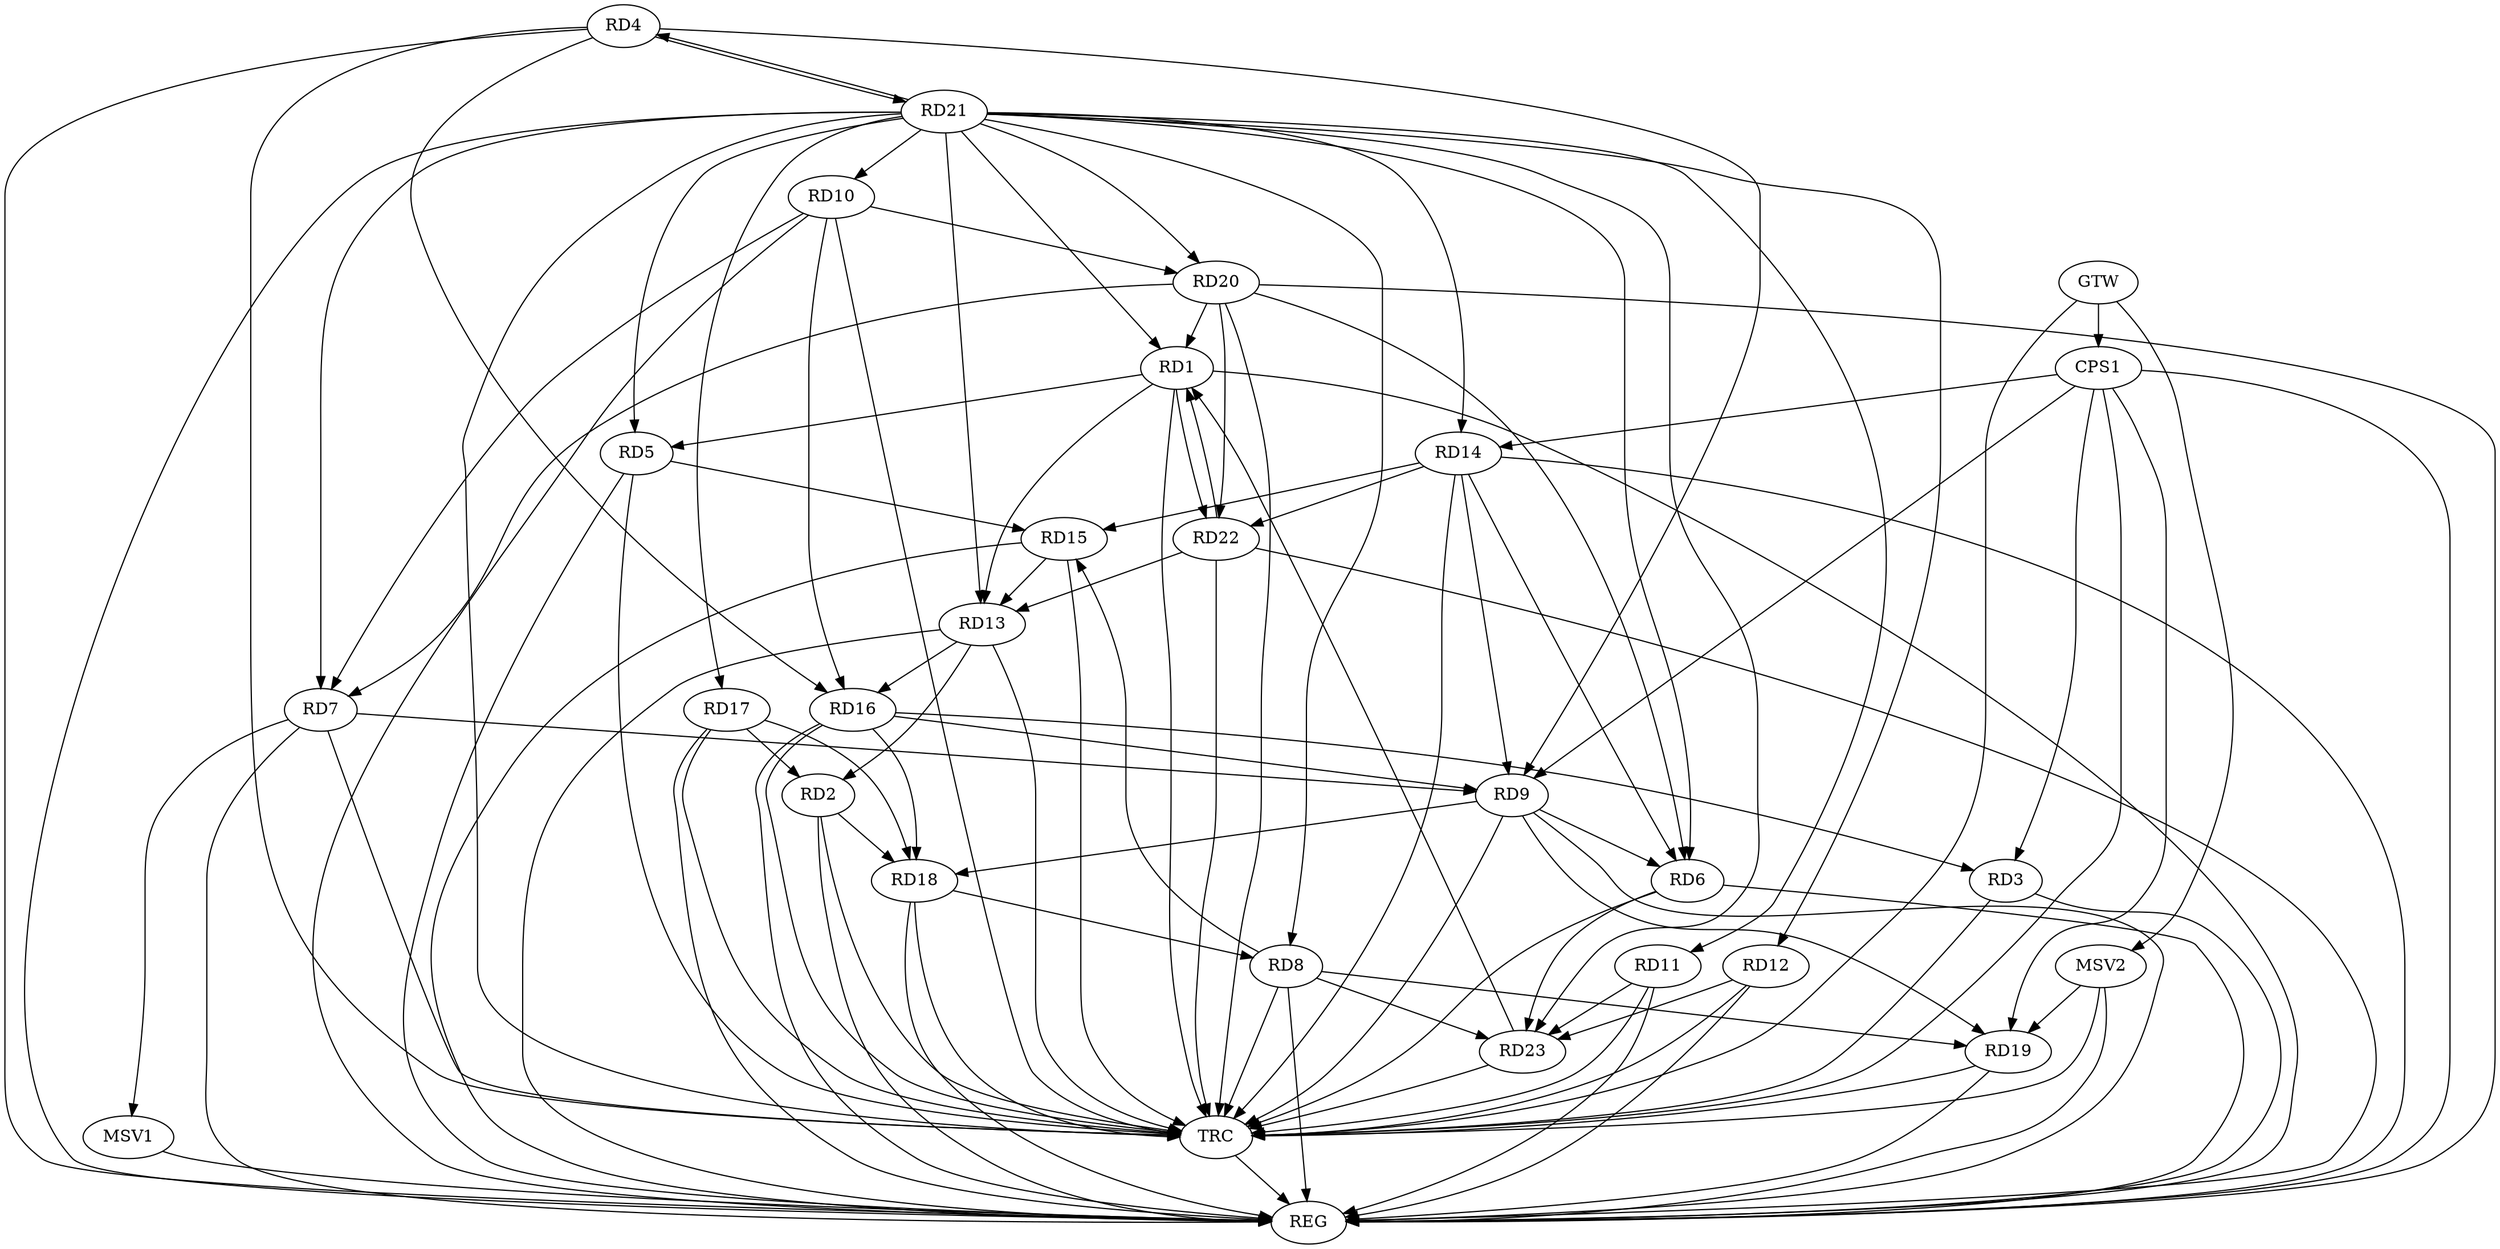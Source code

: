 strict digraph G {
  RD1 [ label="RD1" ];
  RD2 [ label="RD2" ];
  RD3 [ label="RD3" ];
  RD4 [ label="RD4" ];
  RD5 [ label="RD5" ];
  RD6 [ label="RD6" ];
  RD7 [ label="RD7" ];
  RD8 [ label="RD8" ];
  RD9 [ label="RD9" ];
  RD10 [ label="RD10" ];
  RD11 [ label="RD11" ];
  RD12 [ label="RD12" ];
  RD13 [ label="RD13" ];
  RD14 [ label="RD14" ];
  RD15 [ label="RD15" ];
  RD16 [ label="RD16" ];
  RD17 [ label="RD17" ];
  RD18 [ label="RD18" ];
  RD19 [ label="RD19" ];
  RD20 [ label="RD20" ];
  RD21 [ label="RD21" ];
  RD22 [ label="RD22" ];
  RD23 [ label="RD23" ];
  CPS1 [ label="CPS1" ];
  GTW [ label="GTW" ];
  REG [ label="REG" ];
  TRC [ label="TRC" ];
  MSV1 [ label="MSV1" ];
  MSV2 [ label="MSV2" ];
  RD1 -> RD5;
  RD1 -> RD13;
  RD20 -> RD1;
  RD21 -> RD1;
  RD1 -> RD22;
  RD22 -> RD1;
  RD23 -> RD1;
  RD13 -> RD2;
  RD17 -> RD2;
  RD2 -> RD18;
  RD16 -> RD3;
  RD4 -> RD9;
  RD4 -> RD16;
  RD4 -> RD21;
  RD5 -> RD15;
  RD9 -> RD6;
  RD14 -> RD6;
  RD20 -> RD6;
  RD6 -> RD23;
  RD7 -> RD9;
  RD10 -> RD7;
  RD20 -> RD7;
  RD21 -> RD7;
  RD8 -> RD15;
  RD18 -> RD8;
  RD8 -> RD19;
  RD21 -> RD8;
  RD8 -> RD23;
  RD14 -> RD9;
  RD16 -> RD9;
  RD9 -> RD18;
  RD9 -> RD19;
  RD10 -> RD16;
  RD10 -> RD20;
  RD11 -> RD23;
  RD12 -> RD23;
  RD15 -> RD13;
  RD13 -> RD16;
  RD21 -> RD13;
  RD22 -> RD13;
  RD14 -> RD15;
  RD21 -> RD14;
  RD14 -> RD22;
  RD16 -> RD18;
  RD17 -> RD18;
  RD20 -> RD22;
  CPS1 -> RD3;
  CPS1 -> RD19;
  CPS1 -> RD9;
  CPS1 -> RD14;
  GTW -> CPS1;
  RD1 -> REG;
  RD2 -> REG;
  RD3 -> REG;
  RD4 -> REG;
  RD5 -> REG;
  RD6 -> REG;
  RD7 -> REG;
  RD8 -> REG;
  RD9 -> REG;
  RD10 -> REG;
  RD11 -> REG;
  RD12 -> REG;
  RD13 -> REG;
  RD14 -> REG;
  RD15 -> REG;
  RD16 -> REG;
  RD17 -> REG;
  RD18 -> REG;
  RD19 -> REG;
  RD20 -> REG;
  RD21 -> REG;
  RD22 -> REG;
  CPS1 -> REG;
  RD1 -> TRC;
  RD2 -> TRC;
  RD3 -> TRC;
  RD4 -> TRC;
  RD5 -> TRC;
  RD6 -> TRC;
  RD7 -> TRC;
  RD8 -> TRC;
  RD9 -> TRC;
  RD10 -> TRC;
  RD11 -> TRC;
  RD12 -> TRC;
  RD13 -> TRC;
  RD14 -> TRC;
  RD15 -> TRC;
  RD16 -> TRC;
  RD17 -> TRC;
  RD18 -> TRC;
  RD19 -> TRC;
  RD20 -> TRC;
  RD21 -> TRC;
  RD22 -> TRC;
  RD23 -> TRC;
  CPS1 -> TRC;
  GTW -> TRC;
  TRC -> REG;
  RD21 -> RD4;
  RD21 -> RD11;
  RD21 -> RD5;
  RD21 -> RD17;
  RD21 -> RD23;
  RD21 -> RD10;
  RD21 -> RD12;
  RD21 -> RD6;
  RD21 -> RD20;
  RD7 -> MSV1;
  MSV1 -> REG;
  MSV2 -> RD19;
  GTW -> MSV2;
  MSV2 -> REG;
  MSV2 -> TRC;
}
